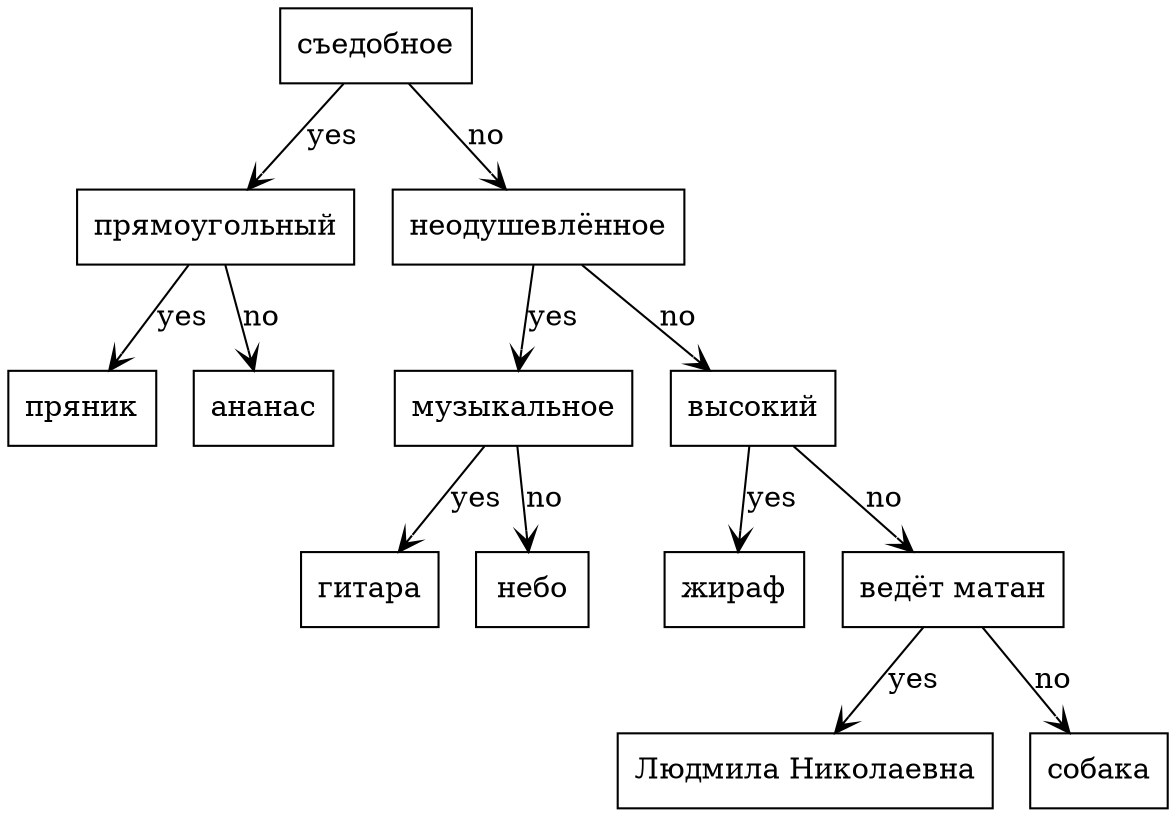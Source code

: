 digraph G{
	rankdir=TB;
	node[shape="rectangle",fontsize=14];
	edge[arrowhead="open"];
	V0[label="съедобное"];
	V0->V1[label="yes"];
	V1[label="прямоугольный"];
	V1->V2[label="yes"];
	V2[label="пряник"];
	V1->V3[label="no"];
	V3[label="ананас"];
	V0->V4[label="no"];
	V4[label="неодушевлённое"];
	V4->V5[label="yes"];
	V5[label="музыкальное"];
	V5->V6[label="yes"];
	V6[label="гитара"];
	V5->V7[label="no"];
	V7[label="небо"];
	V4->V8[label="no"];
	V8[label="высокий"];
	V8->V9[label="yes"];
	V9[label="жираф"];
	V8->V10[label="no"];
	V10[label="ведёт матан"];
	V10->V11[label="yes"];
	V11[label="Людмила Николаевна"];
	V10->V12[label="no"];
	V12[label="собака"];
}
